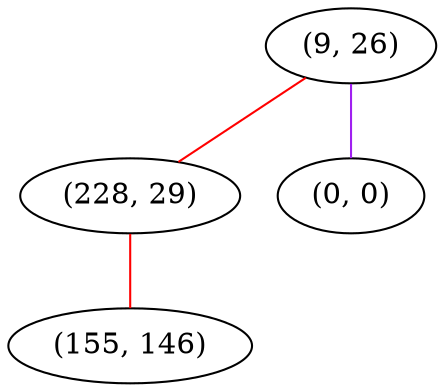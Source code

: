 graph "" {
"(9, 26)";
"(228, 29)";
"(155, 146)";
"(0, 0)";
"(9, 26)" -- "(228, 29)"  [color=red, key=0, weight=1];
"(9, 26)" -- "(0, 0)"  [color=purple, key=0, weight=4];
"(228, 29)" -- "(155, 146)"  [color=red, key=0, weight=1];
}
